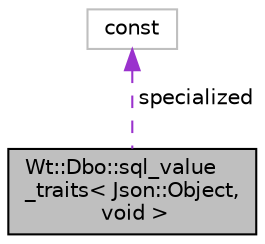 digraph "Wt::Dbo::sql_value_traits&lt; Json::Object, void &gt;"
{
 // LATEX_PDF_SIZE
  edge [fontname="Helvetica",fontsize="10",labelfontname="Helvetica",labelfontsize="10"];
  node [fontname="Helvetica",fontsize="10",shape=record];
  Node1 [label="Wt::Dbo::sql_value\l_traits\< Json::Object,\l void \>",height=0.2,width=0.4,color="black", fillcolor="grey75", style="filled", fontcolor="black",tooltip=" "];
  Node2 -> Node1 [dir="back",color="darkorchid3",fontsize="10",style="dashed",label=" specialized" ];
  Node2 [label="const",height=0.2,width=0.4,color="grey75", fillcolor="white", style="filled",tooltip=" "];
}
